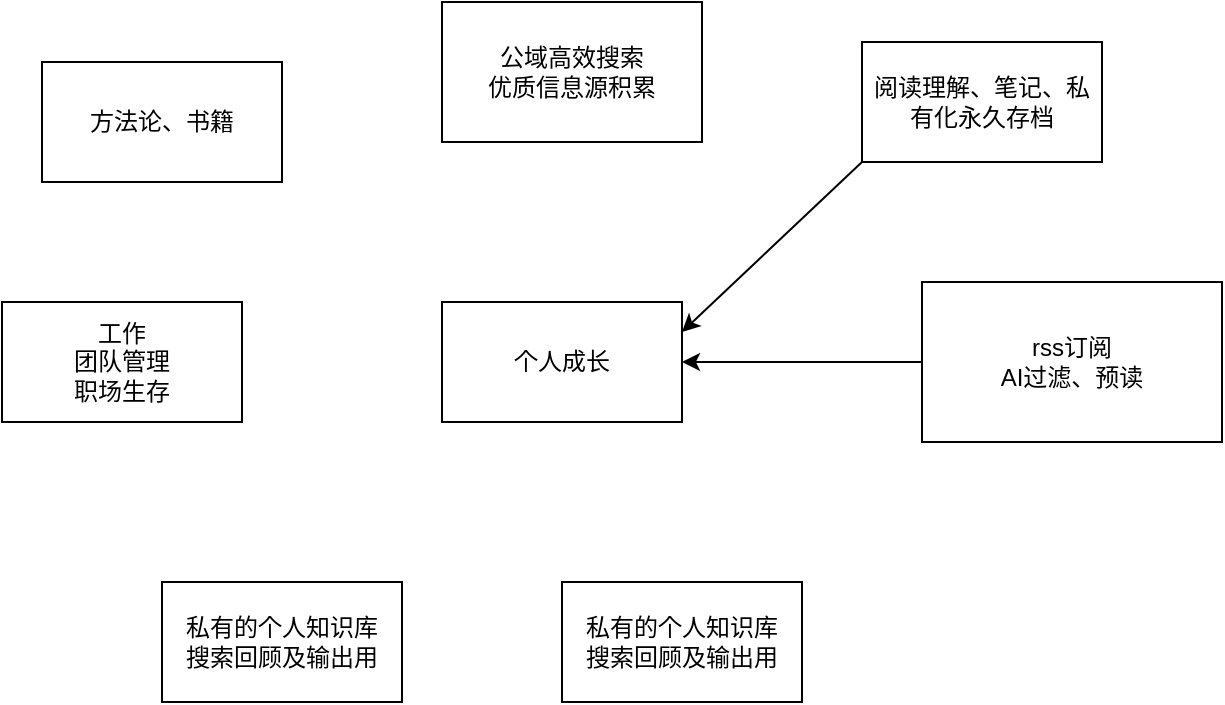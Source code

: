 <mxfile version="22.1.18" type="github">
  <diagram name="第 1 页" id="0SoZTpLjDrWjceOngaXI">
    <mxGraphModel dx="1026" dy="595" grid="1" gridSize="10" guides="1" tooltips="1" connect="1" arrows="1" fold="1" page="1" pageScale="1" pageWidth="827" pageHeight="1169" math="0" shadow="0">
      <root>
        <mxCell id="0" />
        <mxCell id="1" parent="0" />
        <mxCell id="num4LDJ91VJtmUs3DkA8-1" value="个人成长" style="rounded=0;whiteSpace=wrap;html=1;" vertex="1" parent="1">
          <mxGeometry x="320" y="220" width="120" height="60" as="geometry" />
        </mxCell>
        <mxCell id="num4LDJ91VJtmUs3DkA8-2" value="方法论、书籍" style="rounded=0;whiteSpace=wrap;html=1;" vertex="1" parent="1">
          <mxGeometry x="120" y="100" width="120" height="60" as="geometry" />
        </mxCell>
        <mxCell id="num4LDJ91VJtmUs3DkA8-3" value="公域高效搜索&lt;br&gt;优质信息源积累" style="rounded=0;whiteSpace=wrap;html=1;" vertex="1" parent="1">
          <mxGeometry x="320" y="70" width="130" height="70" as="geometry" />
        </mxCell>
        <mxCell id="num4LDJ91VJtmUs3DkA8-4" value="私有的个人知识库&lt;br&gt;搜索回顾及输出用" style="rounded=0;whiteSpace=wrap;html=1;" vertex="1" parent="1">
          <mxGeometry x="180" y="360" width="120" height="60" as="geometry" />
        </mxCell>
        <mxCell id="num4LDJ91VJtmUs3DkA8-5" value="工作&lt;br&gt;团队管理&lt;br&gt;职场生存" style="rounded=0;whiteSpace=wrap;html=1;" vertex="1" parent="1">
          <mxGeometry x="100" y="220" width="120" height="60" as="geometry" />
        </mxCell>
        <mxCell id="num4LDJ91VJtmUs3DkA8-11" style="rounded=0;orthogonalLoop=1;jettySize=auto;html=1;exitX=0;exitY=0.5;exitDx=0;exitDy=0;entryX=1;entryY=0.5;entryDx=0;entryDy=0;" edge="1" parent="1" source="num4LDJ91VJtmUs3DkA8-8" target="num4LDJ91VJtmUs3DkA8-1">
          <mxGeometry relative="1" as="geometry" />
        </mxCell>
        <mxCell id="num4LDJ91VJtmUs3DkA8-8" value="rss订阅&lt;br&gt;AI过滤、预读" style="rounded=0;whiteSpace=wrap;html=1;" vertex="1" parent="1">
          <mxGeometry x="560" y="210" width="150" height="80" as="geometry" />
        </mxCell>
        <mxCell id="num4LDJ91VJtmUs3DkA8-13" style="rounded=0;orthogonalLoop=1;jettySize=auto;html=1;exitX=0;exitY=1;exitDx=0;exitDy=0;entryX=1;entryY=0.25;entryDx=0;entryDy=0;" edge="1" parent="1" source="num4LDJ91VJtmUs3DkA8-9" target="num4LDJ91VJtmUs3DkA8-1">
          <mxGeometry relative="1" as="geometry" />
        </mxCell>
        <mxCell id="num4LDJ91VJtmUs3DkA8-9" value="阅读理解、笔记、私有化永久存档" style="rounded=0;whiteSpace=wrap;html=1;" vertex="1" parent="1">
          <mxGeometry x="530" y="90" width="120" height="60" as="geometry" />
        </mxCell>
        <mxCell id="num4LDJ91VJtmUs3DkA8-10" value="私有的个人知识库&lt;br&gt;搜索回顾及输出用" style="rounded=0;whiteSpace=wrap;html=1;" vertex="1" parent="1">
          <mxGeometry x="380" y="360" width="120" height="60" as="geometry" />
        </mxCell>
      </root>
    </mxGraphModel>
  </diagram>
</mxfile>

